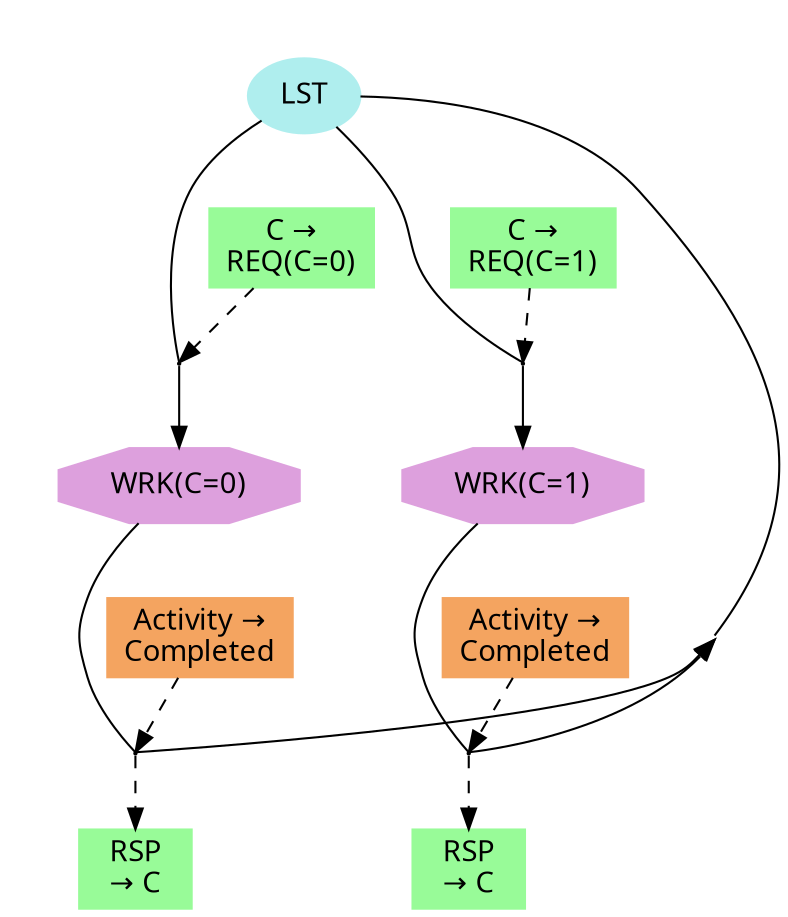 digraph {
color=white;
concentrate=true;
graph [ fontname="sans-serif" ];
node [ fontname="sans-serif" ];
edge [ fontname="sans-serif" ];
subgraph cluster_0_false {
A_0_false [ label="LST", shape=ellipse, style=filled, color=PaleTurquoise ];
subgraph cluster_0 {
T_0_18446744073709551615 [ shape=point, height=0.015, width=0.015 ];
D_0_18446744073709551615_1 [ label="C &#8594;\nREQ(C=0)", shape=box, style=filled, color=PaleGreen ];
A_0_false -> D_0_18446744073709551615_1 [ style=invis ];
}
subgraph cluster_1 {
T_1_18446744073709551615 [ shape=point, height=0.015, width=0.015 ];
D_1_18446744073709551615_2 [ label="C &#8594;\nREQ(C=1)", shape=box, style=filled, color=PaleGreen ];
A_0_false -> D_1_18446744073709551615_2 [ style=invis ];
}
}
subgraph cluster_1_true {
A_1_true [ label="WRK(C=0)", shape=octagon, style=filled, color=Plum ];
subgraph cluster_2 {
T_2_18446744073709551615 [ shape=point, height=0.015, width=0.015 ];
D_2_18446744073709551615_3 [ label="Activity &#8594;\nCompleted", shape=box, style=filled, color=SandyBrown ];
A_1_true -> D_2_18446744073709551615_3 [ style=invis ];
}
}
subgraph cluster_2_true {
A_2_true [ label="WRK(C=1)", shape=octagon, style=filled, color=Plum ];
subgraph cluster_3 {
T_3_18446744073709551615 [ shape=point, height=0.015, width=0.015 ];
D_3_18446744073709551615_3 [ label="Activity &#8594;\nCompleted", shape=box, style=filled, color=SandyBrown ];
A_2_true -> D_3_18446744073709551615_3 [ style=invis ];
}
}
A_0_false -> T_0_18446744073709551615 [ arrowhead=none, direction=forward ];
T_0_18446744073709551615 -> A_1_true [ constraint=true ];
D_0_18446744073709551615_1 -> T_0_18446744073709551615 [ style=dashed ];
A_0_false -> T_1_18446744073709551615 [ arrowhead=none, direction=forward ];
T_1_18446744073709551615 -> A_2_true [ constraint=true ];
D_1_18446744073709551615_2 -> T_1_18446744073709551615 [ style=dashed ];
A_1_true -> T_2_18446744073709551615 [ arrowhead=none, direction=forward ];
T_2_18446744073709551615 -> A_0_false [ constraint=false ];
D_2_18446744073709551615_3 -> T_2_18446744073709551615 [ style=dashed ];
S_2_18446744073709551615_4 [ label="RSP\n&#8594; C", shape=box, style=filled, color=PaleGreen ];
T_2_18446744073709551615 -> S_2_18446744073709551615_4 [ style=dashed ];
A_2_true -> T_3_18446744073709551615 [ arrowhead=none, direction=forward ];
T_3_18446744073709551615 -> A_0_false [ constraint=false ];
D_3_18446744073709551615_3 -> T_3_18446744073709551615 [ style=dashed ];
S_3_18446744073709551615_4 [ label="RSP\n&#8594; C", shape=box, style=filled, color=PaleGreen ];
T_3_18446744073709551615 -> S_3_18446744073709551615_4 [ style=dashed ];
}

